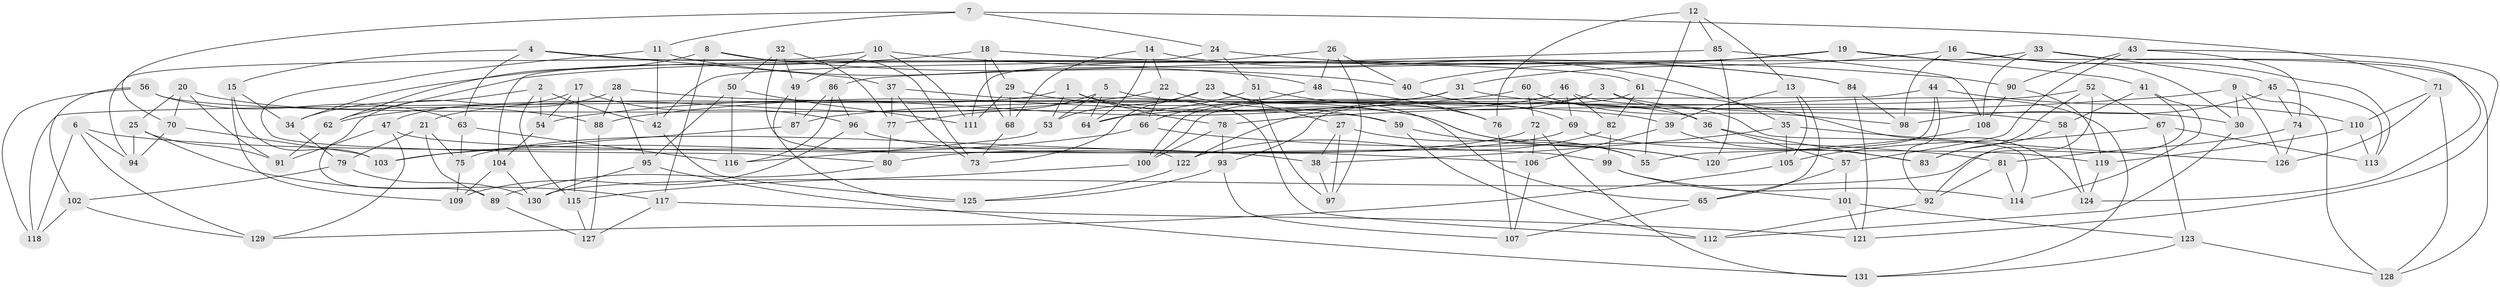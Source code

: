 // coarse degree distribution, {4: 0.46511627906976744, 6: 0.46511627906976744, 5: 0.05813953488372093, 3: 0.011627906976744186}
// Generated by graph-tools (version 1.1) at 2025/24/03/03/25 07:24:26]
// undirected, 131 vertices, 262 edges
graph export_dot {
graph [start="1"]
  node [color=gray90,style=filled];
  1;
  2;
  3;
  4;
  5;
  6;
  7;
  8;
  9;
  10;
  11;
  12;
  13;
  14;
  15;
  16;
  17;
  18;
  19;
  20;
  21;
  22;
  23;
  24;
  25;
  26;
  27;
  28;
  29;
  30;
  31;
  32;
  33;
  34;
  35;
  36;
  37;
  38;
  39;
  40;
  41;
  42;
  43;
  44;
  45;
  46;
  47;
  48;
  49;
  50;
  51;
  52;
  53;
  54;
  55;
  56;
  57;
  58;
  59;
  60;
  61;
  62;
  63;
  64;
  65;
  66;
  67;
  68;
  69;
  70;
  71;
  72;
  73;
  74;
  75;
  76;
  77;
  78;
  79;
  80;
  81;
  82;
  83;
  84;
  85;
  86;
  87;
  88;
  89;
  90;
  91;
  92;
  93;
  94;
  95;
  96;
  97;
  98;
  99;
  100;
  101;
  102;
  103;
  104;
  105;
  106;
  107;
  108;
  109;
  110;
  111;
  112;
  113;
  114;
  115;
  116;
  117;
  118;
  119;
  120;
  121;
  122;
  123;
  124;
  125;
  126;
  127;
  128;
  129;
  130;
  131;
  1 -- 53;
  1 -- 21;
  1 -- 55;
  1 -- 78;
  2 -- 54;
  2 -- 42;
  2 -- 34;
  2 -- 115;
  3 -- 122;
  3 -- 30;
  3 -- 100;
  3 -- 36;
  4 -- 37;
  4 -- 15;
  4 -- 63;
  4 -- 61;
  5 -- 77;
  5 -- 36;
  5 -- 53;
  5 -- 64;
  6 -- 129;
  6 -- 118;
  6 -- 38;
  6 -- 94;
  7 -- 71;
  7 -- 11;
  7 -- 24;
  7 -- 70;
  8 -- 73;
  8 -- 117;
  8 -- 62;
  8 -- 40;
  9 -- 78;
  9 -- 126;
  9 -- 30;
  9 -- 128;
  10 -- 49;
  10 -- 111;
  10 -- 90;
  10 -- 94;
  11 -- 42;
  11 -- 48;
  11 -- 80;
  12 -- 85;
  12 -- 13;
  12 -- 55;
  12 -- 76;
  13 -- 39;
  13 -- 105;
  13 -- 65;
  14 -- 35;
  14 -- 68;
  14 -- 64;
  14 -- 22;
  15 -- 109;
  15 -- 103;
  15 -- 34;
  16 -- 31;
  16 -- 98;
  16 -- 30;
  16 -- 113;
  17 -- 115;
  17 -- 89;
  17 -- 54;
  17 -- 96;
  18 -- 34;
  18 -- 68;
  18 -- 29;
  18 -- 84;
  19 -- 62;
  19 -- 128;
  19 -- 40;
  19 -- 41;
  20 -- 91;
  20 -- 25;
  20 -- 70;
  20 -- 88;
  21 -- 79;
  21 -- 75;
  21 -- 89;
  22 -- 59;
  22 -- 62;
  22 -- 66;
  23 -- 65;
  23 -- 27;
  23 -- 73;
  23 -- 53;
  24 -- 104;
  24 -- 51;
  24 -- 84;
  25 -- 117;
  25 -- 91;
  25 -- 94;
  26 -- 40;
  26 -- 97;
  26 -- 48;
  26 -- 111;
  27 -- 38;
  27 -- 97;
  27 -- 55;
  28 -- 88;
  28 -- 39;
  28 -- 47;
  28 -- 95;
  29 -- 68;
  29 -- 111;
  29 -- 120;
  30 -- 112;
  31 -- 100;
  31 -- 58;
  31 -- 54;
  32 -- 49;
  32 -- 122;
  32 -- 77;
  32 -- 50;
  33 -- 124;
  33 -- 45;
  33 -- 42;
  33 -- 108;
  34 -- 79;
  35 -- 126;
  35 -- 105;
  35 -- 38;
  36 -- 83;
  36 -- 57;
  37 -- 77;
  37 -- 73;
  37 -- 112;
  38 -- 97;
  39 -- 106;
  39 -- 83;
  40 -- 69;
  41 -- 114;
  41 -- 58;
  41 -- 130;
  42 -- 125;
  43 -- 57;
  43 -- 74;
  43 -- 90;
  43 -- 121;
  44 -- 92;
  44 -- 118;
  44 -- 110;
  44 -- 55;
  45 -- 113;
  45 -- 98;
  45 -- 74;
  46 -- 131;
  46 -- 69;
  46 -- 82;
  46 -- 64;
  47 -- 106;
  47 -- 129;
  47 -- 91;
  48 -- 66;
  48 -- 76;
  49 -- 87;
  49 -- 125;
  50 -- 95;
  50 -- 116;
  50 -- 111;
  51 -- 64;
  51 -- 76;
  51 -- 97;
  52 -- 67;
  52 -- 87;
  52 -- 83;
  52 -- 92;
  53 -- 116;
  54 -- 104;
  56 -- 118;
  56 -- 59;
  56 -- 102;
  56 -- 63;
  57 -- 101;
  57 -- 65;
  58 -- 83;
  58 -- 124;
  59 -- 120;
  59 -- 112;
  60 -- 114;
  60 -- 72;
  60 -- 98;
  60 -- 88;
  61 -- 93;
  61 -- 124;
  61 -- 82;
  62 -- 91;
  63 -- 75;
  63 -- 116;
  65 -- 107;
  66 -- 81;
  66 -- 103;
  67 -- 105;
  67 -- 113;
  67 -- 123;
  68 -- 73;
  69 -- 119;
  69 -- 80;
  70 -- 103;
  70 -- 94;
  71 -- 126;
  71 -- 110;
  71 -- 128;
  72 -- 131;
  72 -- 106;
  72 -- 75;
  74 -- 126;
  74 -- 81;
  75 -- 109;
  76 -- 107;
  77 -- 80;
  78 -- 93;
  78 -- 100;
  79 -- 102;
  79 -- 130;
  80 -- 89;
  81 -- 92;
  81 -- 114;
  82 -- 122;
  82 -- 99;
  84 -- 98;
  84 -- 121;
  85 -- 108;
  85 -- 86;
  85 -- 120;
  86 -- 87;
  86 -- 116;
  86 -- 96;
  87 -- 103;
  88 -- 127;
  89 -- 127;
  90 -- 119;
  90 -- 108;
  92 -- 112;
  93 -- 125;
  93 -- 107;
  95 -- 131;
  95 -- 130;
  96 -- 99;
  96 -- 109;
  99 -- 114;
  99 -- 101;
  100 -- 115;
  101 -- 123;
  101 -- 121;
  102 -- 118;
  102 -- 129;
  104 -- 109;
  104 -- 130;
  105 -- 129;
  106 -- 107;
  108 -- 120;
  110 -- 119;
  110 -- 113;
  115 -- 127;
  117 -- 121;
  117 -- 127;
  119 -- 124;
  122 -- 125;
  123 -- 128;
  123 -- 131;
}
